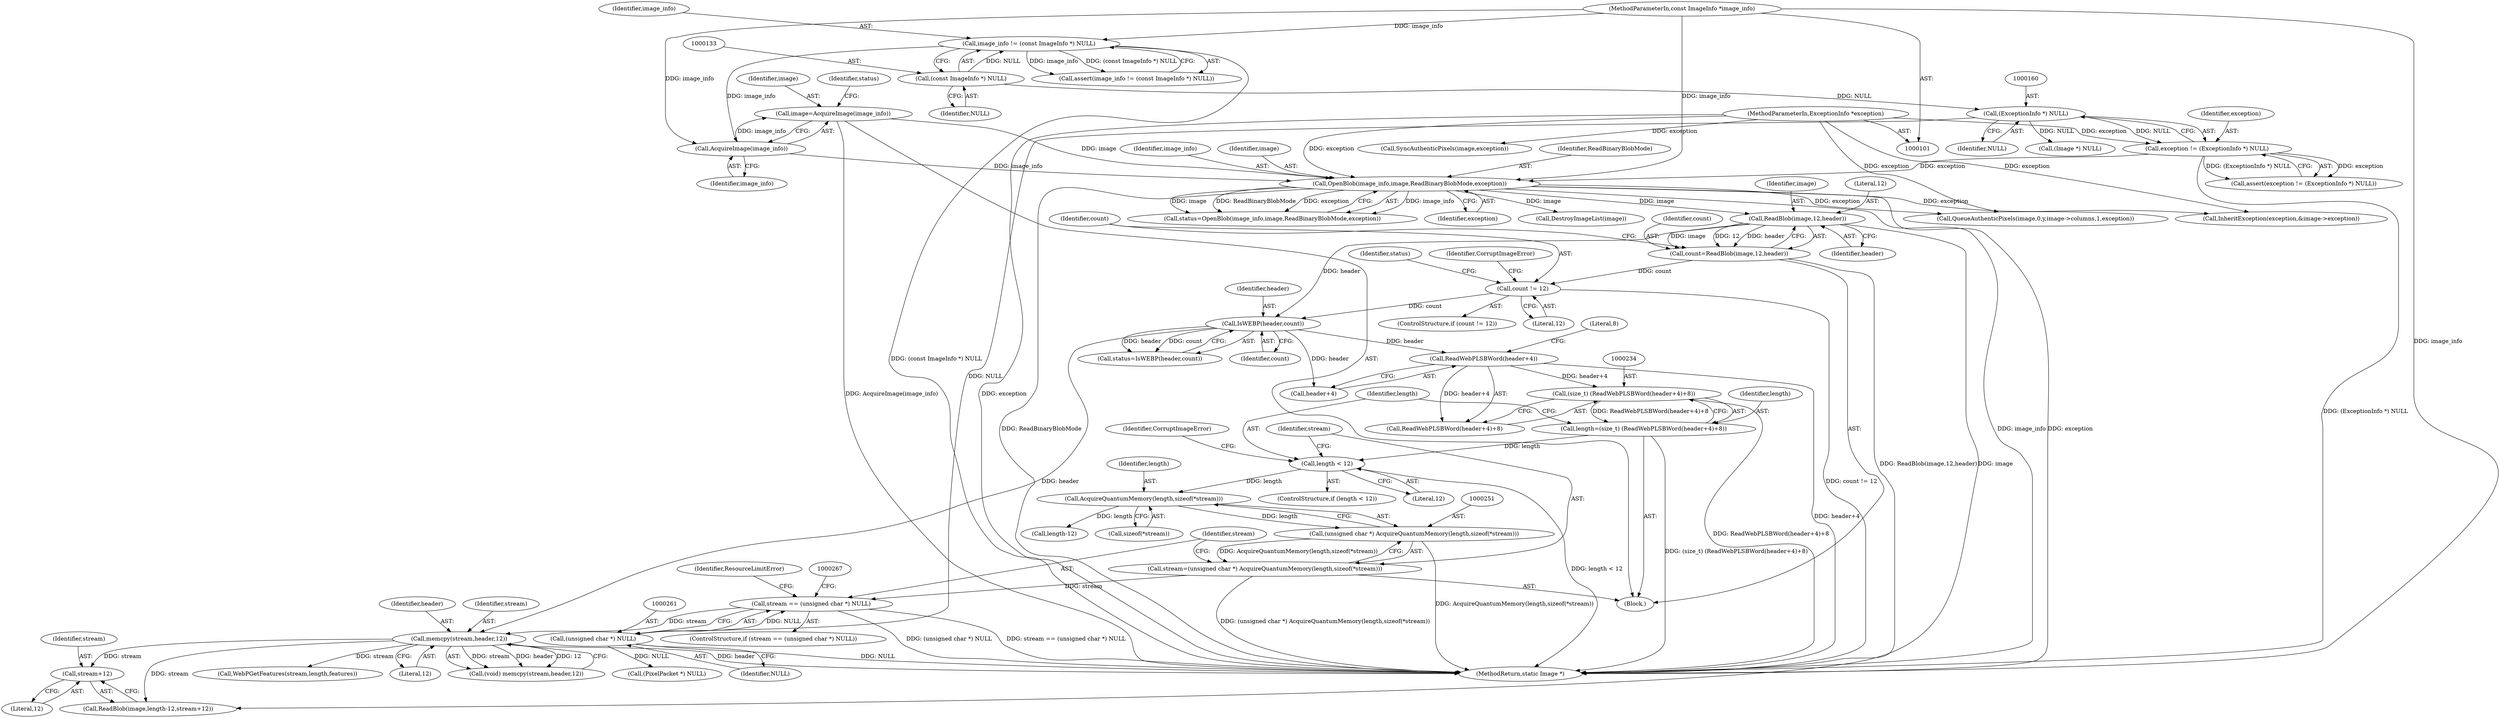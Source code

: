 digraph "0_ImageMagick_f6e9d0d9955e85bdd7540b251cd50d598dacc5e6_73@pointer" {
"1000279" [label="(Call,stream+12)"];
"1000268" [label="(Call,memcpy(stream,header,12))"];
"1000258" [label="(Call,stream == (unsigned char *) NULL)"];
"1000248" [label="(Call,stream=(unsigned char *) AcquireQuantumMemory(length,sizeof(*stream)))"];
"1000250" [label="(Call,(unsigned char *) AcquireQuantumMemory(length,sizeof(*stream)))"];
"1000252" [label="(Call,AcquireQuantumMemory(length,sizeof(*stream)))"];
"1000242" [label="(Call,length < 12)"];
"1000231" [label="(Call,length=(size_t) (ReadWebPLSBWord(header+4)+8))"];
"1000233" [label="(Call,(size_t) (ReadWebPLSBWord(header+4)+8))"];
"1000236" [label="(Call,ReadWebPLSBWord(header+4))"];
"1000221" [label="(Call,IsWEBP(header,count))"];
"1000208" [label="(Call,ReadBlob(image,12,header))"];
"1000174" [label="(Call,OpenBlob(image_info,image,ReadBinaryBlobMode,exception))"];
"1000170" [label="(Call,AcquireImage(image_info))"];
"1000130" [label="(Call,image_info != (const ImageInfo *) NULL)"];
"1000102" [label="(MethodParameterIn,const ImageInfo *image_info)"];
"1000132" [label="(Call,(const ImageInfo *) NULL)"];
"1000168" [label="(Call,image=AcquireImage(image_info))"];
"1000157" [label="(Call,exception != (ExceptionInfo *) NULL)"];
"1000103" [label="(MethodParameterIn,ExceptionInfo *exception)"];
"1000159" [label="(Call,(ExceptionInfo *) NULL)"];
"1000213" [label="(Call,count != 12)"];
"1000206" [label="(Call,count=ReadBlob(image,12,header))"];
"1000260" [label="(Call,(unsigned char *) NULL)"];
"1000104" [label="(Block,)"];
"1000276" [label="(Call,length-12)"];
"1000172" [label="(Call,status=OpenBlob(image_info,image,ReadBinaryBlobMode,exception))"];
"1000281" [label="(Literal,12)"];
"1000178" [label="(Identifier,exception)"];
"1000270" [label="(Identifier,header)"];
"1000130" [label="(Call,image_info != (const ImageInfo *) NULL)"];
"1000103" [label="(MethodParameterIn,ExceptionInfo *exception)"];
"1000268" [label="(Call,memcpy(stream,header,12))"];
"1000132" [label="(Call,(const ImageInfo *) NULL)"];
"1000248" [label="(Call,stream=(unsigned char *) AcquireQuantumMemory(length,sizeof(*stream)))"];
"1000242" [label="(Call,length < 12)"];
"1000271" [label="(Literal,12)"];
"1000219" [label="(Call,status=IsWEBP(header,count))"];
"1000175" [label="(Identifier,image_info)"];
"1000131" [label="(Identifier,image_info)"];
"1000176" [label="(Identifier,image)"];
"1000215" [label="(Literal,12)"];
"1000260" [label="(Call,(unsigned char *) NULL)"];
"1000280" [label="(Identifier,stream)"];
"1000212" [label="(ControlStructure,if (count != 12))"];
"1000490" [label="(Call,QueueAuthenticPixels(image,0,y,image->columns,1,exception))"];
"1000253" [label="(Identifier,length)"];
"1000579" [label="(MethodReturn,static Image *)"];
"1000262" [label="(Identifier,NULL)"];
"1000246" [label="(Identifier,CorruptImageError)"];
"1000243" [label="(Identifier,length)"];
"1000240" [label="(Literal,8)"];
"1000222" [label="(Identifier,header)"];
"1000207" [label="(Identifier,count)"];
"1000279" [label="(Call,stream+12)"];
"1000502" [label="(Call,(PixelPacket *) NULL)"];
"1000177" [label="(Identifier,ReadBinaryBlobMode)"];
"1000168" [label="(Call,image=AcquireImage(image_info))"];
"1000220" [label="(Identifier,status)"];
"1000161" [label="(Identifier,NULL)"];
"1000156" [label="(Call,assert(exception != (ExceptionInfo *) NULL))"];
"1000548" [label="(Call,SyncAuthenticPixels(image,exception))"];
"1000269" [label="(Identifier,stream)"];
"1000250" [label="(Call,(unsigned char *) AcquireQuantumMemory(length,sizeof(*stream)))"];
"1000295" [label="(Call,WebPGetFeatures(stream,length,features))"];
"1000206" [label="(Call,count=ReadBlob(image,12,header))"];
"1000236" [label="(Call,ReadWebPLSBWord(header+4))"];
"1000233" [label="(Call,(size_t) (ReadWebPLSBWord(header+4)+8))"];
"1000158" [label="(Identifier,exception)"];
"1000232" [label="(Identifier,length)"];
"1000274" [label="(Call,ReadBlob(image,length-12,stream+12))"];
"1000221" [label="(Call,IsWEBP(header,count))"];
"1000171" [label="(Identifier,image_info)"];
"1000266" [label="(Call,(void) memcpy(stream,header,12))"];
"1000235" [label="(Call,ReadWebPLSBWord(header+4)+8)"];
"1000129" [label="(Call,assert(image_info != (const ImageInfo *) NULL))"];
"1000209" [label="(Identifier,image)"];
"1000214" [label="(Identifier,count)"];
"1000249" [label="(Identifier,stream)"];
"1000264" [label="(Identifier,ResourceLimitError)"];
"1000244" [label="(Literal,12)"];
"1000170" [label="(Call,AcquireImage(image_info))"];
"1000186" [label="(Call,DestroyImageList(image))"];
"1000258" [label="(Call,stream == (unsigned char *) NULL)"];
"1000241" [label="(ControlStructure,if (length < 12))"];
"1000223" [label="(Identifier,count)"];
"1000208" [label="(Call,ReadBlob(image,12,header))"];
"1000157" [label="(Call,exception != (ExceptionInfo *) NULL)"];
"1000211" [label="(Identifier,header)"];
"1000231" [label="(Call,length=(size_t) (ReadWebPLSBWord(header+4)+8))"];
"1000169" [label="(Identifier,image)"];
"1000259" [label="(Identifier,stream)"];
"1000102" [label="(MethodParameterIn,const ImageInfo *image_info)"];
"1000174" [label="(Call,OpenBlob(image_info,image,ReadBinaryBlobMode,exception))"];
"1000210" [label="(Literal,12)"];
"1000237" [label="(Call,header+4)"];
"1000159" [label="(Call,(ExceptionInfo *) NULL)"];
"1000213" [label="(Call,count != 12)"];
"1000217" [label="(Identifier,CorruptImageError)"];
"1000252" [label="(Call,AcquireQuantumMemory(length,sizeof(*stream)))"];
"1000257" [label="(ControlStructure,if (stream == (unsigned char *) NULL))"];
"1000254" [label="(Call,sizeof(*stream))"];
"1000385" [label="(Call,InheritException(exception,&image->exception))"];
"1000189" [label="(Call,(Image *) NULL)"];
"1000173" [label="(Identifier,status)"];
"1000134" [label="(Identifier,NULL)"];
"1000279" -> "1000274"  [label="AST: "];
"1000279" -> "1000281"  [label="CFG: "];
"1000280" -> "1000279"  [label="AST: "];
"1000281" -> "1000279"  [label="AST: "];
"1000274" -> "1000279"  [label="CFG: "];
"1000268" -> "1000279"  [label="DDG: stream"];
"1000268" -> "1000266"  [label="AST: "];
"1000268" -> "1000271"  [label="CFG: "];
"1000269" -> "1000268"  [label="AST: "];
"1000270" -> "1000268"  [label="AST: "];
"1000271" -> "1000268"  [label="AST: "];
"1000266" -> "1000268"  [label="CFG: "];
"1000268" -> "1000579"  [label="DDG: header"];
"1000268" -> "1000266"  [label="DDG: stream"];
"1000268" -> "1000266"  [label="DDG: header"];
"1000268" -> "1000266"  [label="DDG: 12"];
"1000258" -> "1000268"  [label="DDG: stream"];
"1000221" -> "1000268"  [label="DDG: header"];
"1000268" -> "1000274"  [label="DDG: stream"];
"1000268" -> "1000295"  [label="DDG: stream"];
"1000258" -> "1000257"  [label="AST: "];
"1000258" -> "1000260"  [label="CFG: "];
"1000259" -> "1000258"  [label="AST: "];
"1000260" -> "1000258"  [label="AST: "];
"1000264" -> "1000258"  [label="CFG: "];
"1000267" -> "1000258"  [label="CFG: "];
"1000258" -> "1000579"  [label="DDG: (unsigned char *) NULL"];
"1000258" -> "1000579"  [label="DDG: stream == (unsigned char *) NULL"];
"1000248" -> "1000258"  [label="DDG: stream"];
"1000260" -> "1000258"  [label="DDG: NULL"];
"1000248" -> "1000104"  [label="AST: "];
"1000248" -> "1000250"  [label="CFG: "];
"1000249" -> "1000248"  [label="AST: "];
"1000250" -> "1000248"  [label="AST: "];
"1000259" -> "1000248"  [label="CFG: "];
"1000248" -> "1000579"  [label="DDG: (unsigned char *) AcquireQuantumMemory(length,sizeof(*stream))"];
"1000250" -> "1000248"  [label="DDG: AcquireQuantumMemory(length,sizeof(*stream))"];
"1000250" -> "1000252"  [label="CFG: "];
"1000251" -> "1000250"  [label="AST: "];
"1000252" -> "1000250"  [label="AST: "];
"1000250" -> "1000579"  [label="DDG: AcquireQuantumMemory(length,sizeof(*stream))"];
"1000252" -> "1000250"  [label="DDG: length"];
"1000252" -> "1000254"  [label="CFG: "];
"1000253" -> "1000252"  [label="AST: "];
"1000254" -> "1000252"  [label="AST: "];
"1000242" -> "1000252"  [label="DDG: length"];
"1000252" -> "1000276"  [label="DDG: length"];
"1000242" -> "1000241"  [label="AST: "];
"1000242" -> "1000244"  [label="CFG: "];
"1000243" -> "1000242"  [label="AST: "];
"1000244" -> "1000242"  [label="AST: "];
"1000246" -> "1000242"  [label="CFG: "];
"1000249" -> "1000242"  [label="CFG: "];
"1000242" -> "1000579"  [label="DDG: length < 12"];
"1000231" -> "1000242"  [label="DDG: length"];
"1000231" -> "1000104"  [label="AST: "];
"1000231" -> "1000233"  [label="CFG: "];
"1000232" -> "1000231"  [label="AST: "];
"1000233" -> "1000231"  [label="AST: "];
"1000243" -> "1000231"  [label="CFG: "];
"1000231" -> "1000579"  [label="DDG: (size_t) (ReadWebPLSBWord(header+4)+8)"];
"1000233" -> "1000231"  [label="DDG: ReadWebPLSBWord(header+4)+8"];
"1000233" -> "1000235"  [label="CFG: "];
"1000234" -> "1000233"  [label="AST: "];
"1000235" -> "1000233"  [label="AST: "];
"1000233" -> "1000579"  [label="DDG: ReadWebPLSBWord(header+4)+8"];
"1000236" -> "1000233"  [label="DDG: header+4"];
"1000236" -> "1000235"  [label="AST: "];
"1000236" -> "1000237"  [label="CFG: "];
"1000237" -> "1000236"  [label="AST: "];
"1000240" -> "1000236"  [label="CFG: "];
"1000236" -> "1000579"  [label="DDG: header+4"];
"1000236" -> "1000235"  [label="DDG: header+4"];
"1000221" -> "1000236"  [label="DDG: header"];
"1000221" -> "1000219"  [label="AST: "];
"1000221" -> "1000223"  [label="CFG: "];
"1000222" -> "1000221"  [label="AST: "];
"1000223" -> "1000221"  [label="AST: "];
"1000219" -> "1000221"  [label="CFG: "];
"1000221" -> "1000219"  [label="DDG: header"];
"1000221" -> "1000219"  [label="DDG: count"];
"1000208" -> "1000221"  [label="DDG: header"];
"1000213" -> "1000221"  [label="DDG: count"];
"1000221" -> "1000237"  [label="DDG: header"];
"1000208" -> "1000206"  [label="AST: "];
"1000208" -> "1000211"  [label="CFG: "];
"1000209" -> "1000208"  [label="AST: "];
"1000210" -> "1000208"  [label="AST: "];
"1000211" -> "1000208"  [label="AST: "];
"1000206" -> "1000208"  [label="CFG: "];
"1000208" -> "1000206"  [label="DDG: image"];
"1000208" -> "1000206"  [label="DDG: 12"];
"1000208" -> "1000206"  [label="DDG: header"];
"1000174" -> "1000208"  [label="DDG: image"];
"1000208" -> "1000274"  [label="DDG: image"];
"1000174" -> "1000172"  [label="AST: "];
"1000174" -> "1000178"  [label="CFG: "];
"1000175" -> "1000174"  [label="AST: "];
"1000176" -> "1000174"  [label="AST: "];
"1000177" -> "1000174"  [label="AST: "];
"1000178" -> "1000174"  [label="AST: "];
"1000172" -> "1000174"  [label="CFG: "];
"1000174" -> "1000579"  [label="DDG: exception"];
"1000174" -> "1000579"  [label="DDG: ReadBinaryBlobMode"];
"1000174" -> "1000579"  [label="DDG: image_info"];
"1000174" -> "1000172"  [label="DDG: image_info"];
"1000174" -> "1000172"  [label="DDG: image"];
"1000174" -> "1000172"  [label="DDG: ReadBinaryBlobMode"];
"1000174" -> "1000172"  [label="DDG: exception"];
"1000170" -> "1000174"  [label="DDG: image_info"];
"1000102" -> "1000174"  [label="DDG: image_info"];
"1000168" -> "1000174"  [label="DDG: image"];
"1000157" -> "1000174"  [label="DDG: exception"];
"1000103" -> "1000174"  [label="DDG: exception"];
"1000174" -> "1000186"  [label="DDG: image"];
"1000174" -> "1000385"  [label="DDG: exception"];
"1000174" -> "1000490"  [label="DDG: exception"];
"1000170" -> "1000168"  [label="AST: "];
"1000170" -> "1000171"  [label="CFG: "];
"1000171" -> "1000170"  [label="AST: "];
"1000168" -> "1000170"  [label="CFG: "];
"1000170" -> "1000168"  [label="DDG: image_info"];
"1000130" -> "1000170"  [label="DDG: image_info"];
"1000102" -> "1000170"  [label="DDG: image_info"];
"1000130" -> "1000129"  [label="AST: "];
"1000130" -> "1000132"  [label="CFG: "];
"1000131" -> "1000130"  [label="AST: "];
"1000132" -> "1000130"  [label="AST: "];
"1000129" -> "1000130"  [label="CFG: "];
"1000130" -> "1000579"  [label="DDG: (const ImageInfo *) NULL"];
"1000130" -> "1000129"  [label="DDG: image_info"];
"1000130" -> "1000129"  [label="DDG: (const ImageInfo *) NULL"];
"1000102" -> "1000130"  [label="DDG: image_info"];
"1000132" -> "1000130"  [label="DDG: NULL"];
"1000102" -> "1000101"  [label="AST: "];
"1000102" -> "1000579"  [label="DDG: image_info"];
"1000132" -> "1000134"  [label="CFG: "];
"1000133" -> "1000132"  [label="AST: "];
"1000134" -> "1000132"  [label="AST: "];
"1000132" -> "1000159"  [label="DDG: NULL"];
"1000168" -> "1000104"  [label="AST: "];
"1000169" -> "1000168"  [label="AST: "];
"1000173" -> "1000168"  [label="CFG: "];
"1000168" -> "1000579"  [label="DDG: AcquireImage(image_info)"];
"1000157" -> "1000156"  [label="AST: "];
"1000157" -> "1000159"  [label="CFG: "];
"1000158" -> "1000157"  [label="AST: "];
"1000159" -> "1000157"  [label="AST: "];
"1000156" -> "1000157"  [label="CFG: "];
"1000157" -> "1000579"  [label="DDG: (ExceptionInfo *) NULL"];
"1000157" -> "1000156"  [label="DDG: exception"];
"1000157" -> "1000156"  [label="DDG: (ExceptionInfo *) NULL"];
"1000103" -> "1000157"  [label="DDG: exception"];
"1000159" -> "1000157"  [label="DDG: NULL"];
"1000103" -> "1000101"  [label="AST: "];
"1000103" -> "1000579"  [label="DDG: exception"];
"1000103" -> "1000385"  [label="DDG: exception"];
"1000103" -> "1000490"  [label="DDG: exception"];
"1000103" -> "1000548"  [label="DDG: exception"];
"1000159" -> "1000161"  [label="CFG: "];
"1000160" -> "1000159"  [label="AST: "];
"1000161" -> "1000159"  [label="AST: "];
"1000159" -> "1000189"  [label="DDG: NULL"];
"1000159" -> "1000260"  [label="DDG: NULL"];
"1000213" -> "1000212"  [label="AST: "];
"1000213" -> "1000215"  [label="CFG: "];
"1000214" -> "1000213"  [label="AST: "];
"1000215" -> "1000213"  [label="AST: "];
"1000217" -> "1000213"  [label="CFG: "];
"1000220" -> "1000213"  [label="CFG: "];
"1000213" -> "1000579"  [label="DDG: count != 12"];
"1000206" -> "1000213"  [label="DDG: count"];
"1000206" -> "1000104"  [label="AST: "];
"1000207" -> "1000206"  [label="AST: "];
"1000214" -> "1000206"  [label="CFG: "];
"1000206" -> "1000579"  [label="DDG: ReadBlob(image,12,header)"];
"1000260" -> "1000262"  [label="CFG: "];
"1000261" -> "1000260"  [label="AST: "];
"1000262" -> "1000260"  [label="AST: "];
"1000260" -> "1000579"  [label="DDG: NULL"];
"1000260" -> "1000502"  [label="DDG: NULL"];
}
